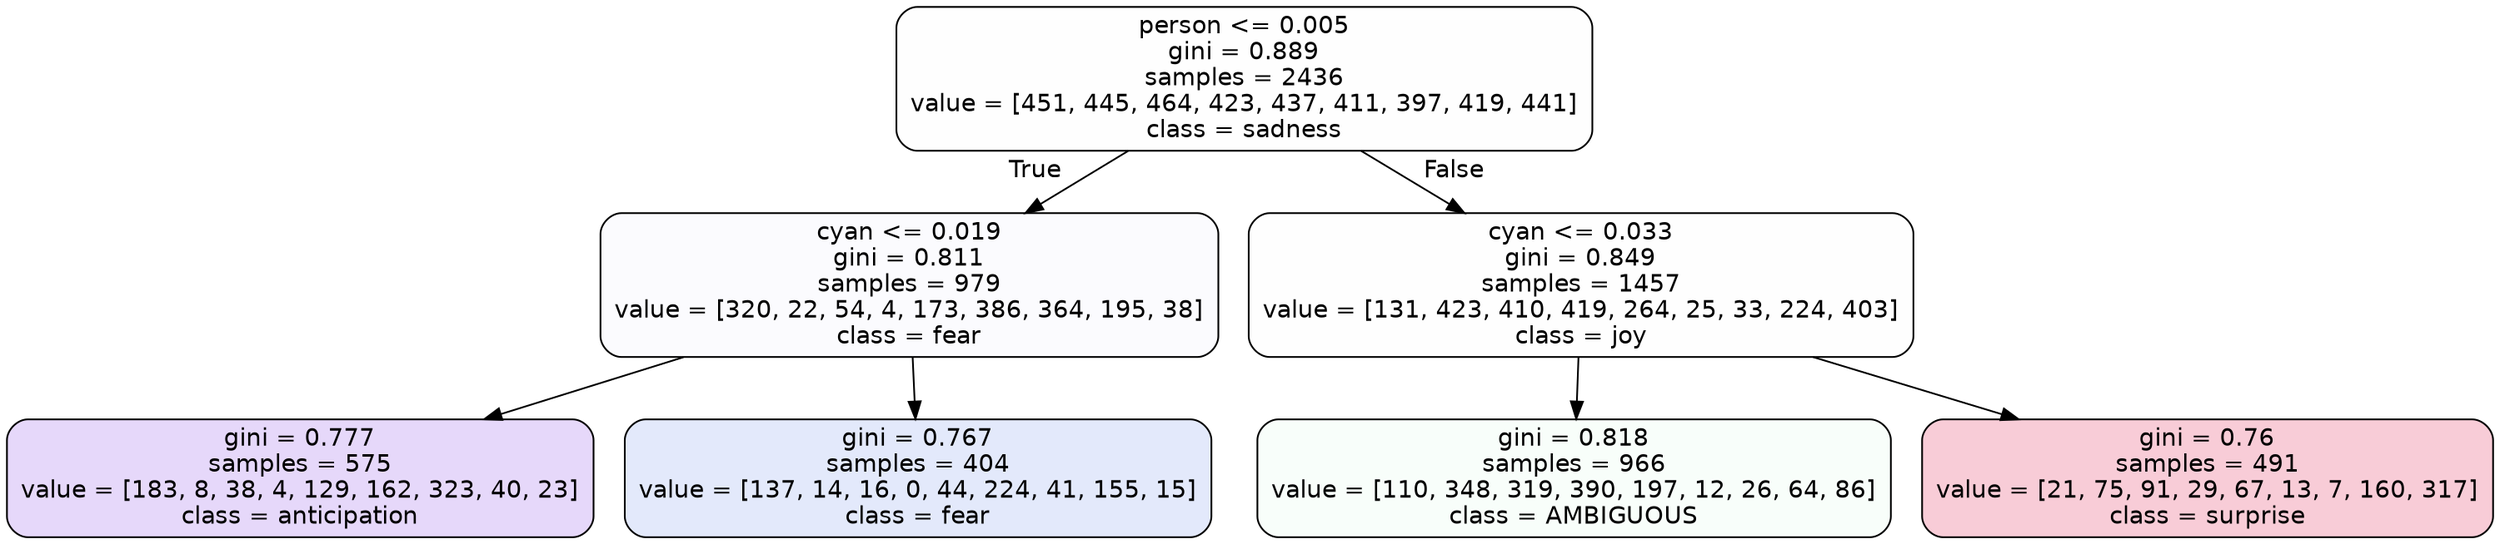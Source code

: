 digraph Tree {
node [shape=box, style="filled, rounded", color="black", fontname=helvetica] ;
edge [fontname=helvetica] ;
0 [label="person <= 0.005\ngini = 0.889\nsamples = 2436\nvalue = [451, 445, 464, 423, 437, 411, 397, 419, 441]\nclass = sadness", fillcolor="#64e53901"] ;
1 [label="cyan <= 0.019\ngini = 0.811\nsamples = 979\nvalue = [320, 22, 54, 4, 173, 386, 364, 195, 38]\nclass = fear", fillcolor="#3964e505"] ;
0 -> 1 [labeldistance=2.5, labelangle=45, headlabel="True"] ;
2 [label="gini = 0.777\nsamples = 575\nvalue = [183, 8, 38, 4, 129, 162, 323, 40, 23]\nclass = anticipation", fillcolor="#8139e531"] ;
1 -> 2 ;
3 [label="gini = 0.767\nsamples = 404\nvalue = [137, 14, 16, 0, 44, 224, 41, 155, 15]\nclass = fear", fillcolor="#3964e524"] ;
1 -> 3 ;
4 [label="cyan <= 0.033\ngini = 0.849\nsamples = 1457\nvalue = [131, 423, 410, 419, 264, 25, 33, 224, 403]\nclass = joy", fillcolor="#d7e53901"] ;
0 -> 4 [labeldistance=2.5, labelangle=-45, headlabel="False"] ;
5 [label="gini = 0.818\nsamples = 966\nvalue = [110, 348, 319, 390, 197, 12, 26, 64, 86]\nclass = AMBIGUOUS", fillcolor="#39e58109"] ;
4 -> 5 ;
6 [label="gini = 0.76\nsamples = 491\nvalue = [21, 75, 91, 29, 67, 13, 7, 160, 317]\nclass = surprise", fillcolor="#e5396441"] ;
4 -> 6 ;
}